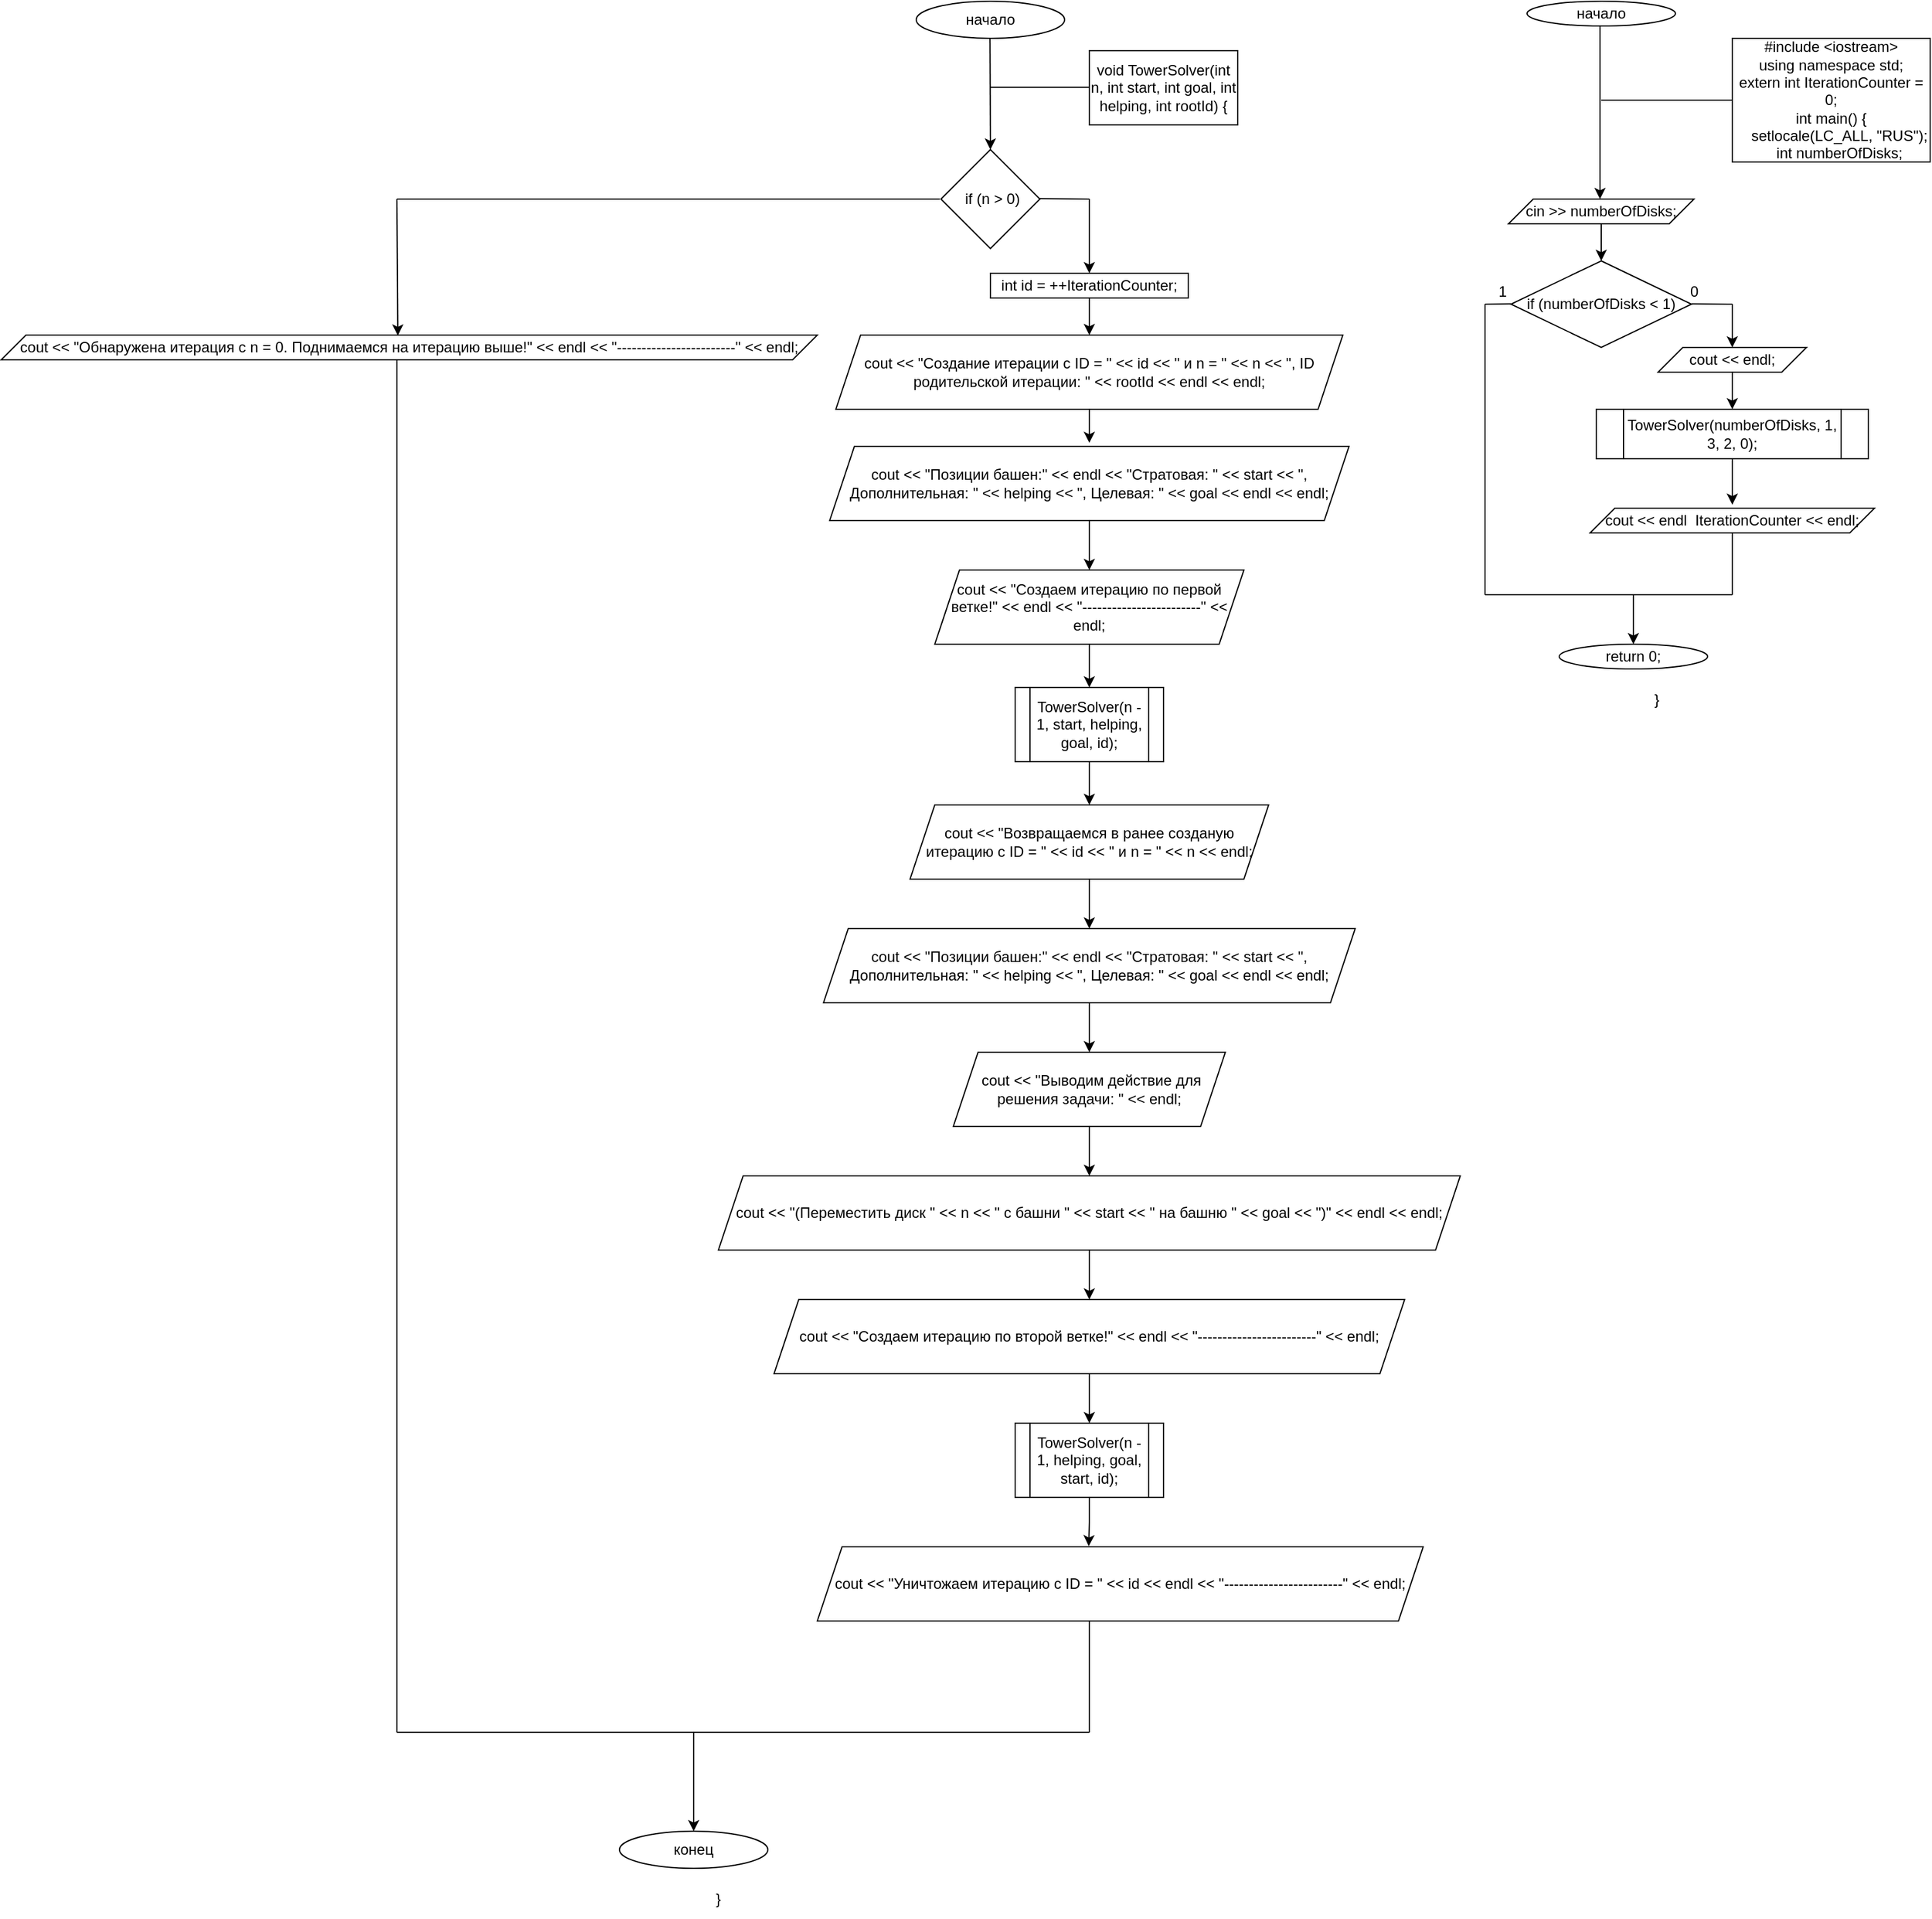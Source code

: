 <mxfile version="23.0.2" type="device">
  <diagram name="Страница — 1" id="hrtfiBWyKwSKPF8cDcfx">
    <mxGraphModel dx="3088" dy="844" grid="1" gridSize="10" guides="1" tooltips="1" connect="1" arrows="1" fold="1" page="1" pageScale="1" pageWidth="827" pageHeight="1169" math="0" shadow="0">
      <root>
        <mxCell id="0" />
        <mxCell id="1" parent="0" />
        <mxCell id="-mwx2HMCYt_P7wvI2Kho-1" value="начало" style="ellipse;whiteSpace=wrap;html=1;" parent="1" vertex="1">
          <mxGeometry x="354" width="120" height="20" as="geometry" />
        </mxCell>
        <mxCell id="-mwx2HMCYt_P7wvI2Kho-3" value="" style="endArrow=none;html=1;rounded=0;" parent="1" edge="1">
          <mxGeometry width="50" height="50" relative="1" as="geometry">
            <mxPoint x="414" y="80" as="sourcePoint" />
            <mxPoint x="520" y="80" as="targetPoint" />
          </mxGeometry>
        </mxCell>
        <mxCell id="-mwx2HMCYt_P7wvI2Kho-4" value="&lt;div&gt;#include &amp;lt;iostream&amp;gt;&lt;/div&gt;&lt;div&gt;using namespace std;&lt;/div&gt;&lt;div&gt;&lt;span style=&quot;background-color: initial;&quot;&gt;extern int IterationCounter = 0;&lt;/span&gt;&lt;br&gt;&lt;/div&gt;&lt;div&gt;&lt;span style=&quot;background-color: initial;&quot;&gt;&lt;div&gt;int main()&amp;nbsp;&lt;span style=&quot;background-color: initial;&quot;&gt;{&lt;/span&gt;&lt;/div&gt;&lt;div&gt;&amp;nbsp; &amp;nbsp; setlocale(LC_ALL, &quot;RUS&quot;);&lt;/div&gt;&lt;div&gt;&amp;nbsp; &amp;nbsp; int numberOfDisks;&lt;/div&gt;&lt;/span&gt;&lt;/div&gt;" style="rounded=0;whiteSpace=wrap;html=1;" parent="1" vertex="1">
          <mxGeometry x="520" y="30" width="160" height="100" as="geometry" />
        </mxCell>
        <mxCell id="-mwx2HMCYt_P7wvI2Kho-5" value="" style="endArrow=classic;html=1;rounded=0;" parent="1" edge="1">
          <mxGeometry width="50" height="50" relative="1" as="geometry">
            <mxPoint x="413" y="20" as="sourcePoint" />
            <mxPoint x="413" y="160" as="targetPoint" />
          </mxGeometry>
        </mxCell>
        <mxCell id="-mwx2HMCYt_P7wvI2Kho-9" style="edgeStyle=orthogonalEdgeStyle;rounded=0;orthogonalLoop=1;jettySize=auto;html=1;entryX=0.5;entryY=0;entryDx=0;entryDy=0;" parent="1" source="-mwx2HMCYt_P7wvI2Kho-6" target="-mwx2HMCYt_P7wvI2Kho-8" edge="1">
          <mxGeometry relative="1" as="geometry" />
        </mxCell>
        <mxCell id="-mwx2HMCYt_P7wvI2Kho-6" value="cin &amp;gt;&amp;gt; numberOfDisks;" style="shape=parallelogram;perimeter=parallelogramPerimeter;whiteSpace=wrap;html=1;fixedSize=1;" parent="1" vertex="1">
          <mxGeometry x="339" y="160" width="150" height="20" as="geometry" />
        </mxCell>
        <mxCell id="-mwx2HMCYt_P7wvI2Kho-8" value="if (numberOfDisks &amp;lt; 1)" style="rhombus;whiteSpace=wrap;html=1;" parent="1" vertex="1">
          <mxGeometry x="341" y="210" width="146" height="70" as="geometry" />
        </mxCell>
        <mxCell id="-mwx2HMCYt_P7wvI2Kho-10" value="" style="endArrow=none;html=1;rounded=0;" parent="1" edge="1">
          <mxGeometry width="50" height="50" relative="1" as="geometry">
            <mxPoint x="487" y="244.8" as="sourcePoint" />
            <mxPoint x="520" y="245" as="targetPoint" />
          </mxGeometry>
        </mxCell>
        <mxCell id="-mwx2HMCYt_P7wvI2Kho-11" value="" style="endArrow=classic;html=1;rounded=0;" parent="1" edge="1">
          <mxGeometry width="50" height="50" relative="1" as="geometry">
            <mxPoint x="520" y="245" as="sourcePoint" />
            <mxPoint x="520" y="280" as="targetPoint" />
          </mxGeometry>
        </mxCell>
        <mxCell id="-mwx2HMCYt_P7wvI2Kho-14" style="edgeStyle=orthogonalEdgeStyle;rounded=0;orthogonalLoop=1;jettySize=auto;html=1;entryX=0.5;entryY=0;entryDx=0;entryDy=0;" parent="1" source="-mwx2HMCYt_P7wvI2Kho-12" target="-mwx2HMCYt_P7wvI2Kho-13" edge="1">
          <mxGeometry relative="1" as="geometry" />
        </mxCell>
        <mxCell id="-mwx2HMCYt_P7wvI2Kho-12" value="cout &amp;lt;&amp;lt; endl;" style="shape=parallelogram;perimeter=parallelogramPerimeter;whiteSpace=wrap;html=1;fixedSize=1;" parent="1" vertex="1">
          <mxGeometry x="460" y="280" width="120" height="20" as="geometry" />
        </mxCell>
        <mxCell id="-mwx2HMCYt_P7wvI2Kho-13" value="TowerSolver(numberOfDisks, 1, 3, 2, 0);" style="shape=process;whiteSpace=wrap;html=1;backgroundOutline=1;" parent="1" vertex="1">
          <mxGeometry x="410" y="330" width="220" height="40" as="geometry" />
        </mxCell>
        <mxCell id="-mwx2HMCYt_P7wvI2Kho-16" value="cout &amp;lt;&amp;lt; endl&amp;nbsp; IterationCounter &amp;lt;&amp;lt; endl;" style="shape=parallelogram;perimeter=parallelogramPerimeter;whiteSpace=wrap;html=1;fixedSize=1;" parent="1" vertex="1">
          <mxGeometry x="405" y="410" width="230" height="20" as="geometry" />
        </mxCell>
        <mxCell id="-mwx2HMCYt_P7wvI2Kho-18" style="edgeStyle=orthogonalEdgeStyle;rounded=0;orthogonalLoop=1;jettySize=auto;html=1;entryX=0.5;entryY=-0.14;entryDx=0;entryDy=0;entryPerimeter=0;" parent="1" source="-mwx2HMCYt_P7wvI2Kho-13" target="-mwx2HMCYt_P7wvI2Kho-16" edge="1">
          <mxGeometry relative="1" as="geometry" />
        </mxCell>
        <mxCell id="-mwx2HMCYt_P7wvI2Kho-19" value="" style="endArrow=none;html=1;rounded=0;" parent="1" edge="1">
          <mxGeometry width="50" height="50" relative="1" as="geometry">
            <mxPoint x="520" y="430" as="sourcePoint" />
            <mxPoint x="520" y="480" as="targetPoint" />
          </mxGeometry>
        </mxCell>
        <mxCell id="-mwx2HMCYt_P7wvI2Kho-20" value="" style="endArrow=none;html=1;rounded=0;" parent="1" edge="1">
          <mxGeometry width="50" height="50" relative="1" as="geometry">
            <mxPoint x="320" y="245" as="sourcePoint" />
            <mxPoint x="341" y="244.8" as="targetPoint" />
          </mxGeometry>
        </mxCell>
        <mxCell id="-mwx2HMCYt_P7wvI2Kho-21" value="" style="endArrow=none;html=1;rounded=0;" parent="1" edge="1">
          <mxGeometry width="50" height="50" relative="1" as="geometry">
            <mxPoint x="320" y="480" as="sourcePoint" />
            <mxPoint x="320" y="245" as="targetPoint" />
          </mxGeometry>
        </mxCell>
        <mxCell id="-mwx2HMCYt_P7wvI2Kho-22" value="" style="endArrow=none;html=1;rounded=0;" parent="1" edge="1">
          <mxGeometry width="50" height="50" relative="1" as="geometry">
            <mxPoint x="320" y="480" as="sourcePoint" />
            <mxPoint x="520" y="480" as="targetPoint" />
          </mxGeometry>
        </mxCell>
        <mxCell id="-mwx2HMCYt_P7wvI2Kho-23" value="" style="endArrow=classic;html=1;rounded=0;" parent="1" edge="1">
          <mxGeometry width="50" height="50" relative="1" as="geometry">
            <mxPoint x="440" y="480" as="sourcePoint" />
            <mxPoint x="440" y="520" as="targetPoint" />
          </mxGeometry>
        </mxCell>
        <mxCell id="-mwx2HMCYt_P7wvI2Kho-24" value="return 0;" style="ellipse;whiteSpace=wrap;html=1;" parent="1" vertex="1">
          <mxGeometry x="380" y="520" width="120" height="20" as="geometry" />
        </mxCell>
        <mxCell id="-mwx2HMCYt_P7wvI2Kho-25" value="1" style="text;strokeColor=none;fillColor=none;align=left;verticalAlign=middle;spacingLeft=4;spacingRight=4;overflow=hidden;points=[[0,0.5],[1,0.5]];portConstraint=eastwest;rotatable=0;whiteSpace=wrap;html=1;" parent="1" vertex="1">
          <mxGeometry x="325" y="220" width="80" height="30" as="geometry" />
        </mxCell>
        <mxCell id="-mwx2HMCYt_P7wvI2Kho-26" value="0" style="text;strokeColor=none;fillColor=none;align=left;verticalAlign=middle;spacingLeft=4;spacingRight=4;overflow=hidden;points=[[0,0.5],[1,0.5]];portConstraint=eastwest;rotatable=0;whiteSpace=wrap;html=1;" parent="1" vertex="1">
          <mxGeometry x="480" y="220" width="80" height="30" as="geometry" />
        </mxCell>
        <mxCell id="-mwx2HMCYt_P7wvI2Kho-27" value="начало" style="ellipse;whiteSpace=wrap;html=1;" parent="1" vertex="1">
          <mxGeometry x="-140" width="120" height="30" as="geometry" />
        </mxCell>
        <mxCell id="-mwx2HMCYt_P7wvI2Kho-29" value="" style="endArrow=none;html=1;rounded=0;" parent="1" edge="1">
          <mxGeometry width="50" height="50" relative="1" as="geometry">
            <mxPoint x="-80" y="69.66" as="sourcePoint" />
            <mxPoint y="69.66" as="targetPoint" />
          </mxGeometry>
        </mxCell>
        <mxCell id="-mwx2HMCYt_P7wvI2Kho-30" value="&lt;div&gt;void TowerSolver(int n, int start, int goal, int helping, int rootId)&amp;nbsp;&lt;span style=&quot;background-color: initial;&quot;&gt;{&lt;/span&gt;&lt;/div&gt;" style="rounded=0;whiteSpace=wrap;html=1;" parent="1" vertex="1">
          <mxGeometry y="40" width="120" height="60" as="geometry" />
        </mxCell>
        <mxCell id="-mwx2HMCYt_P7wvI2Kho-31" value="" style="endArrow=classic;html=1;rounded=0;" parent="1" edge="1">
          <mxGeometry width="50" height="50" relative="1" as="geometry">
            <mxPoint x="-80.34" y="30" as="sourcePoint" />
            <mxPoint x="-80" y="120" as="targetPoint" />
          </mxGeometry>
        </mxCell>
        <mxCell id="-mwx2HMCYt_P7wvI2Kho-32" value="&amp;nbsp;if (n &amp;gt; 0)" style="rhombus;whiteSpace=wrap;html=1;" parent="1" vertex="1">
          <mxGeometry x="-120" y="120" width="80" height="80" as="geometry" />
        </mxCell>
        <mxCell id="-mwx2HMCYt_P7wvI2Kho-33" value="" style="endArrow=none;html=1;rounded=0;" parent="1" edge="1">
          <mxGeometry width="50" height="50" relative="1" as="geometry">
            <mxPoint x="-40" y="159.66" as="sourcePoint" />
            <mxPoint y="160" as="targetPoint" />
          </mxGeometry>
        </mxCell>
        <mxCell id="-mwx2HMCYt_P7wvI2Kho-39" style="edgeStyle=orthogonalEdgeStyle;rounded=0;orthogonalLoop=1;jettySize=auto;html=1;entryX=0.5;entryY=0;entryDx=0;entryDy=0;" parent="1" source="-mwx2HMCYt_P7wvI2Kho-35" target="-mwx2HMCYt_P7wvI2Kho-38" edge="1">
          <mxGeometry relative="1" as="geometry" />
        </mxCell>
        <mxCell id="-mwx2HMCYt_P7wvI2Kho-35" value="int id = ++IterationCounter;" style="rounded=0;whiteSpace=wrap;html=1;" parent="1" vertex="1">
          <mxGeometry x="-80" y="220" width="160" height="20" as="geometry" />
        </mxCell>
        <mxCell id="-mwx2HMCYt_P7wvI2Kho-37" value="" style="endArrow=classic;html=1;rounded=0;" parent="1" edge="1">
          <mxGeometry width="50" height="50" relative="1" as="geometry">
            <mxPoint y="160" as="sourcePoint" />
            <mxPoint y="220" as="targetPoint" />
          </mxGeometry>
        </mxCell>
        <mxCell id="-mwx2HMCYt_P7wvI2Kho-38" value="cout &amp;lt;&amp;lt; &quot;Создание итерации с ID = &quot; &amp;lt;&amp;lt; id &amp;lt;&amp;lt; &quot; и n = &quot; &amp;lt;&amp;lt; n &amp;lt;&amp;lt; &quot;, ID родительской итерации: &quot; &amp;lt;&amp;lt; rootId &amp;lt;&amp;lt; endl &amp;lt;&amp;lt; endl;" style="shape=parallelogram;perimeter=parallelogramPerimeter;whiteSpace=wrap;html=1;fixedSize=1;" parent="1" vertex="1">
          <mxGeometry x="-205" y="270" width="410" height="60" as="geometry" />
        </mxCell>
        <mxCell id="-mwx2HMCYt_P7wvI2Kho-44" style="edgeStyle=orthogonalEdgeStyle;rounded=0;orthogonalLoop=1;jettySize=auto;html=1;entryX=0.5;entryY=0;entryDx=0;entryDy=0;" parent="1" source="-mwx2HMCYt_P7wvI2Kho-40" target="-mwx2HMCYt_P7wvI2Kho-43" edge="1">
          <mxGeometry relative="1" as="geometry" />
        </mxCell>
        <mxCell id="-mwx2HMCYt_P7wvI2Kho-40" value="cout &amp;lt;&amp;lt; &quot;Позиции башен:&quot; &amp;lt;&amp;lt; endl &amp;lt;&amp;lt; &quot;Стратовая: &quot; &amp;lt;&amp;lt; start &amp;lt;&amp;lt; &quot;, Дополнительная: &quot; &amp;lt;&amp;lt; helping &amp;lt;&amp;lt; &quot;, Целевая: &quot; &amp;lt;&amp;lt; goal &amp;lt;&amp;lt; endl &amp;lt;&amp;lt; endl;" style="shape=parallelogram;perimeter=parallelogramPerimeter;whiteSpace=wrap;html=1;fixedSize=1;" parent="1" vertex="1">
          <mxGeometry x="-210" y="360" width="420" height="60" as="geometry" />
        </mxCell>
        <mxCell id="-mwx2HMCYt_P7wvI2Kho-42" style="edgeStyle=orthogonalEdgeStyle;rounded=0;orthogonalLoop=1;jettySize=auto;html=1;entryX=0.5;entryY=-0.047;entryDx=0;entryDy=0;entryPerimeter=0;" parent="1" source="-mwx2HMCYt_P7wvI2Kho-38" target="-mwx2HMCYt_P7wvI2Kho-40" edge="1">
          <mxGeometry relative="1" as="geometry" />
        </mxCell>
        <mxCell id="-mwx2HMCYt_P7wvI2Kho-46" style="edgeStyle=orthogonalEdgeStyle;rounded=0;orthogonalLoop=1;jettySize=auto;html=1;entryX=0.5;entryY=0;entryDx=0;entryDy=0;" parent="1" source="-mwx2HMCYt_P7wvI2Kho-43" target="-mwx2HMCYt_P7wvI2Kho-45" edge="1">
          <mxGeometry relative="1" as="geometry" />
        </mxCell>
        <mxCell id="-mwx2HMCYt_P7wvI2Kho-43" value="cout &amp;lt;&amp;lt; &quot;Создаем итерацию по первой ветке!&quot; &amp;lt;&amp;lt; endl &amp;lt;&amp;lt; &quot;------------------------&quot; &amp;lt;&amp;lt; endl;" style="shape=parallelogram;perimeter=parallelogramPerimeter;whiteSpace=wrap;html=1;fixedSize=1;" parent="1" vertex="1">
          <mxGeometry x="-125" y="460" width="250" height="60" as="geometry" />
        </mxCell>
        <mxCell id="-mwx2HMCYt_P7wvI2Kho-48" style="edgeStyle=orthogonalEdgeStyle;rounded=0;orthogonalLoop=1;jettySize=auto;html=1;entryX=0.5;entryY=0;entryDx=0;entryDy=0;" parent="1" source="-mwx2HMCYt_P7wvI2Kho-45" target="-mwx2HMCYt_P7wvI2Kho-47" edge="1">
          <mxGeometry relative="1" as="geometry" />
        </mxCell>
        <mxCell id="-mwx2HMCYt_P7wvI2Kho-45" value="TowerSolver(n - 1, start, helping, goal, id);" style="shape=process;whiteSpace=wrap;html=1;backgroundOutline=1;" parent="1" vertex="1">
          <mxGeometry x="-60" y="555" width="120" height="60" as="geometry" />
        </mxCell>
        <mxCell id="-mwx2HMCYt_P7wvI2Kho-50" style="edgeStyle=orthogonalEdgeStyle;rounded=0;orthogonalLoop=1;jettySize=auto;html=1;entryX=0.5;entryY=0;entryDx=0;entryDy=0;" parent="1" source="-mwx2HMCYt_P7wvI2Kho-47" target="-mwx2HMCYt_P7wvI2Kho-49" edge="1">
          <mxGeometry relative="1" as="geometry" />
        </mxCell>
        <mxCell id="-mwx2HMCYt_P7wvI2Kho-47" value="cout &amp;lt;&amp;lt; &quot;Возвращаемся в ранее созданую итерацию с ID = &quot; &amp;lt;&amp;lt; id &amp;lt;&amp;lt; &quot; и n = &quot; &amp;lt;&amp;lt; n &amp;lt;&amp;lt; endl;" style="shape=parallelogram;perimeter=parallelogramPerimeter;whiteSpace=wrap;html=1;fixedSize=1;" parent="1" vertex="1">
          <mxGeometry x="-145" y="650" width="290" height="60" as="geometry" />
        </mxCell>
        <mxCell id="-mwx2HMCYt_P7wvI2Kho-53" style="edgeStyle=orthogonalEdgeStyle;rounded=0;orthogonalLoop=1;jettySize=auto;html=1;entryX=0.5;entryY=0;entryDx=0;entryDy=0;" parent="1" source="-mwx2HMCYt_P7wvI2Kho-49" target="-mwx2HMCYt_P7wvI2Kho-51" edge="1">
          <mxGeometry relative="1" as="geometry" />
        </mxCell>
        <mxCell id="-mwx2HMCYt_P7wvI2Kho-49" value="cout &amp;lt;&amp;lt; &quot;Позиции башен:&quot; &amp;lt;&amp;lt; endl &amp;lt;&amp;lt; &quot;Стратовая: &quot; &amp;lt;&amp;lt; start &amp;lt;&amp;lt; &quot;, Дополнительная: &quot; &amp;lt;&amp;lt; helping &amp;lt;&amp;lt; &quot;, Целевая: &quot; &amp;lt;&amp;lt; goal &amp;lt;&amp;lt; endl &amp;lt;&amp;lt; endl;" style="shape=parallelogram;perimeter=parallelogramPerimeter;whiteSpace=wrap;html=1;fixedSize=1;" parent="1" vertex="1">
          <mxGeometry x="-215" y="750" width="430" height="60" as="geometry" />
        </mxCell>
        <mxCell id="-mwx2HMCYt_P7wvI2Kho-55" style="edgeStyle=orthogonalEdgeStyle;rounded=0;orthogonalLoop=1;jettySize=auto;html=1;entryX=0.5;entryY=0;entryDx=0;entryDy=0;" parent="1" source="-mwx2HMCYt_P7wvI2Kho-51" target="-mwx2HMCYt_P7wvI2Kho-54" edge="1">
          <mxGeometry relative="1" as="geometry" />
        </mxCell>
        <mxCell id="-mwx2HMCYt_P7wvI2Kho-51" value="&amp;nbsp;cout &amp;lt;&amp;lt; &quot;Выводим действие для решения задачи: &quot; &amp;lt;&amp;lt; endl;" style="shape=parallelogram;perimeter=parallelogramPerimeter;whiteSpace=wrap;html=1;fixedSize=1;" parent="1" vertex="1">
          <mxGeometry x="-110" y="850" width="220" height="60" as="geometry" />
        </mxCell>
        <mxCell id="-mwx2HMCYt_P7wvI2Kho-57" style="edgeStyle=orthogonalEdgeStyle;rounded=0;orthogonalLoop=1;jettySize=auto;html=1;entryX=0.5;entryY=0;entryDx=0;entryDy=0;" parent="1" source="-mwx2HMCYt_P7wvI2Kho-54" target="-mwx2HMCYt_P7wvI2Kho-56" edge="1">
          <mxGeometry relative="1" as="geometry" />
        </mxCell>
        <mxCell id="-mwx2HMCYt_P7wvI2Kho-54" value="cout &amp;lt;&amp;lt; &quot;(Переместить диск &quot; &amp;lt;&amp;lt; n &amp;lt;&amp;lt; &quot; с башни &quot; &amp;lt;&amp;lt; start &amp;lt;&amp;lt; &quot; на башню &quot; &amp;lt;&amp;lt; goal &amp;lt;&amp;lt; &quot;)&quot; &amp;lt;&amp;lt; endl &amp;lt;&amp;lt; endl;" style="shape=parallelogram;perimeter=parallelogramPerimeter;whiteSpace=wrap;html=1;fixedSize=1;" parent="1" vertex="1">
          <mxGeometry x="-300" y="950" width="600" height="60" as="geometry" />
        </mxCell>
        <mxCell id="-mwx2HMCYt_P7wvI2Kho-59" style="edgeStyle=orthogonalEdgeStyle;rounded=0;orthogonalLoop=1;jettySize=auto;html=1;entryX=0.5;entryY=0;entryDx=0;entryDy=0;" parent="1" source="-mwx2HMCYt_P7wvI2Kho-56" target="-mwx2HMCYt_P7wvI2Kho-58" edge="1">
          <mxGeometry relative="1" as="geometry" />
        </mxCell>
        <mxCell id="-mwx2HMCYt_P7wvI2Kho-56" value="cout &amp;lt;&amp;lt; &quot;Создаем итерацию по второй ветке!&quot; &amp;lt;&amp;lt; endl &amp;lt;&amp;lt; &quot;------------------------&quot; &amp;lt;&amp;lt; endl;" style="shape=parallelogram;perimeter=parallelogramPerimeter;whiteSpace=wrap;html=1;fixedSize=1;" parent="1" vertex="1">
          <mxGeometry x="-255" y="1050" width="510" height="60" as="geometry" />
        </mxCell>
        <mxCell id="-mwx2HMCYt_P7wvI2Kho-58" value="TowerSolver(n - 1, helping, goal, start, id);" style="shape=process;whiteSpace=wrap;html=1;backgroundOutline=1;" parent="1" vertex="1">
          <mxGeometry x="-60" y="1150" width="120" height="60" as="geometry" />
        </mxCell>
        <mxCell id="-mwx2HMCYt_P7wvI2Kho-60" value="cout &amp;lt;&amp;lt; &quot;Уничтожаем итерацию с ID = &quot; &amp;lt;&amp;lt; id &amp;lt;&amp;lt; endl &amp;lt;&amp;lt; &quot;------------------------&quot; &amp;lt;&amp;lt; endl;" style="shape=parallelogram;perimeter=parallelogramPerimeter;whiteSpace=wrap;html=1;fixedSize=1;" parent="1" vertex="1">
          <mxGeometry x="-220" y="1250" width="490" height="60" as="geometry" />
        </mxCell>
        <mxCell id="-mwx2HMCYt_P7wvI2Kho-61" style="edgeStyle=orthogonalEdgeStyle;rounded=0;orthogonalLoop=1;jettySize=auto;html=1;entryX=0.448;entryY=-0.008;entryDx=0;entryDy=0;entryPerimeter=0;" parent="1" source="-mwx2HMCYt_P7wvI2Kho-58" target="-mwx2HMCYt_P7wvI2Kho-60" edge="1">
          <mxGeometry relative="1" as="geometry" />
        </mxCell>
        <mxCell id="-mwx2HMCYt_P7wvI2Kho-62" value="" style="endArrow=none;html=1;rounded=0;" parent="1" edge="1">
          <mxGeometry width="50" height="50" relative="1" as="geometry">
            <mxPoint y="1310" as="sourcePoint" />
            <mxPoint y="1400" as="targetPoint" />
          </mxGeometry>
        </mxCell>
        <mxCell id="-mwx2HMCYt_P7wvI2Kho-63" value="" style="endArrow=none;html=1;rounded=0;" parent="1" edge="1">
          <mxGeometry width="50" height="50" relative="1" as="geometry">
            <mxPoint x="-560" y="160" as="sourcePoint" />
            <mxPoint x="-121" y="160" as="targetPoint" />
          </mxGeometry>
        </mxCell>
        <mxCell id="-mwx2HMCYt_P7wvI2Kho-64" value="" style="endArrow=classic;html=1;rounded=0;entryX=0.486;entryY=0.017;entryDx=0;entryDy=0;entryPerimeter=0;" parent="1" target="-mwx2HMCYt_P7wvI2Kho-65" edge="1">
          <mxGeometry width="50" height="50" relative="1" as="geometry">
            <mxPoint x="-560" y="160" as="sourcePoint" />
            <mxPoint x="-560" y="240" as="targetPoint" />
          </mxGeometry>
        </mxCell>
        <mxCell id="-mwx2HMCYt_P7wvI2Kho-65" value="&lt;div&gt;cout &amp;lt;&amp;lt; &quot;Обнаружена итерация с n = 0. Поднимаемся на итерацию выше!&quot; &amp;lt;&amp;lt; endl &amp;lt;&amp;lt; &quot;------------------------&quot; &amp;lt;&amp;lt; endl;&lt;/div&gt;" style="shape=parallelogram;perimeter=parallelogramPerimeter;whiteSpace=wrap;html=1;fixedSize=1;" parent="1" vertex="1">
          <mxGeometry x="-880" y="270" width="660" height="20" as="geometry" />
        </mxCell>
        <mxCell id="-mwx2HMCYt_P7wvI2Kho-66" value="" style="endArrow=none;html=1;rounded=0;" parent="1" edge="1">
          <mxGeometry width="50" height="50" relative="1" as="geometry">
            <mxPoint x="-560" y="1400" as="sourcePoint" />
            <mxPoint x="-560" y="290" as="targetPoint" />
          </mxGeometry>
        </mxCell>
        <mxCell id="-mwx2HMCYt_P7wvI2Kho-67" value="" style="endArrow=none;html=1;rounded=0;" parent="1" edge="1">
          <mxGeometry width="50" height="50" relative="1" as="geometry">
            <mxPoint x="-560" y="1400" as="sourcePoint" />
            <mxPoint y="1400" as="targetPoint" />
          </mxGeometry>
        </mxCell>
        <mxCell id="-mwx2HMCYt_P7wvI2Kho-68" value="" style="endArrow=classic;html=1;rounded=0;" parent="1" edge="1">
          <mxGeometry width="50" height="50" relative="1" as="geometry">
            <mxPoint x="-320" y="1400" as="sourcePoint" />
            <mxPoint x="-320" y="1480" as="targetPoint" />
          </mxGeometry>
        </mxCell>
        <mxCell id="-mwx2HMCYt_P7wvI2Kho-69" value="конец" style="ellipse;whiteSpace=wrap;html=1;" parent="1" vertex="1">
          <mxGeometry x="-380" y="1480" width="120" height="30" as="geometry" />
        </mxCell>
        <mxCell id="90ftL1BwUV4VTF1AdP4D-1" value="}" style="text;html=1;strokeColor=none;fillColor=none;align=center;verticalAlign=middle;whiteSpace=wrap;rounded=0;" vertex="1" parent="1">
          <mxGeometry x="-330" y="1520" width="60" height="30" as="geometry" />
        </mxCell>
        <mxCell id="90ftL1BwUV4VTF1AdP4D-2" value="}" style="text;html=1;strokeColor=none;fillColor=none;align=center;verticalAlign=middle;whiteSpace=wrap;rounded=0;" vertex="1" parent="1">
          <mxGeometry x="429" y="550" width="60" height="30" as="geometry" />
        </mxCell>
      </root>
    </mxGraphModel>
  </diagram>
</mxfile>
